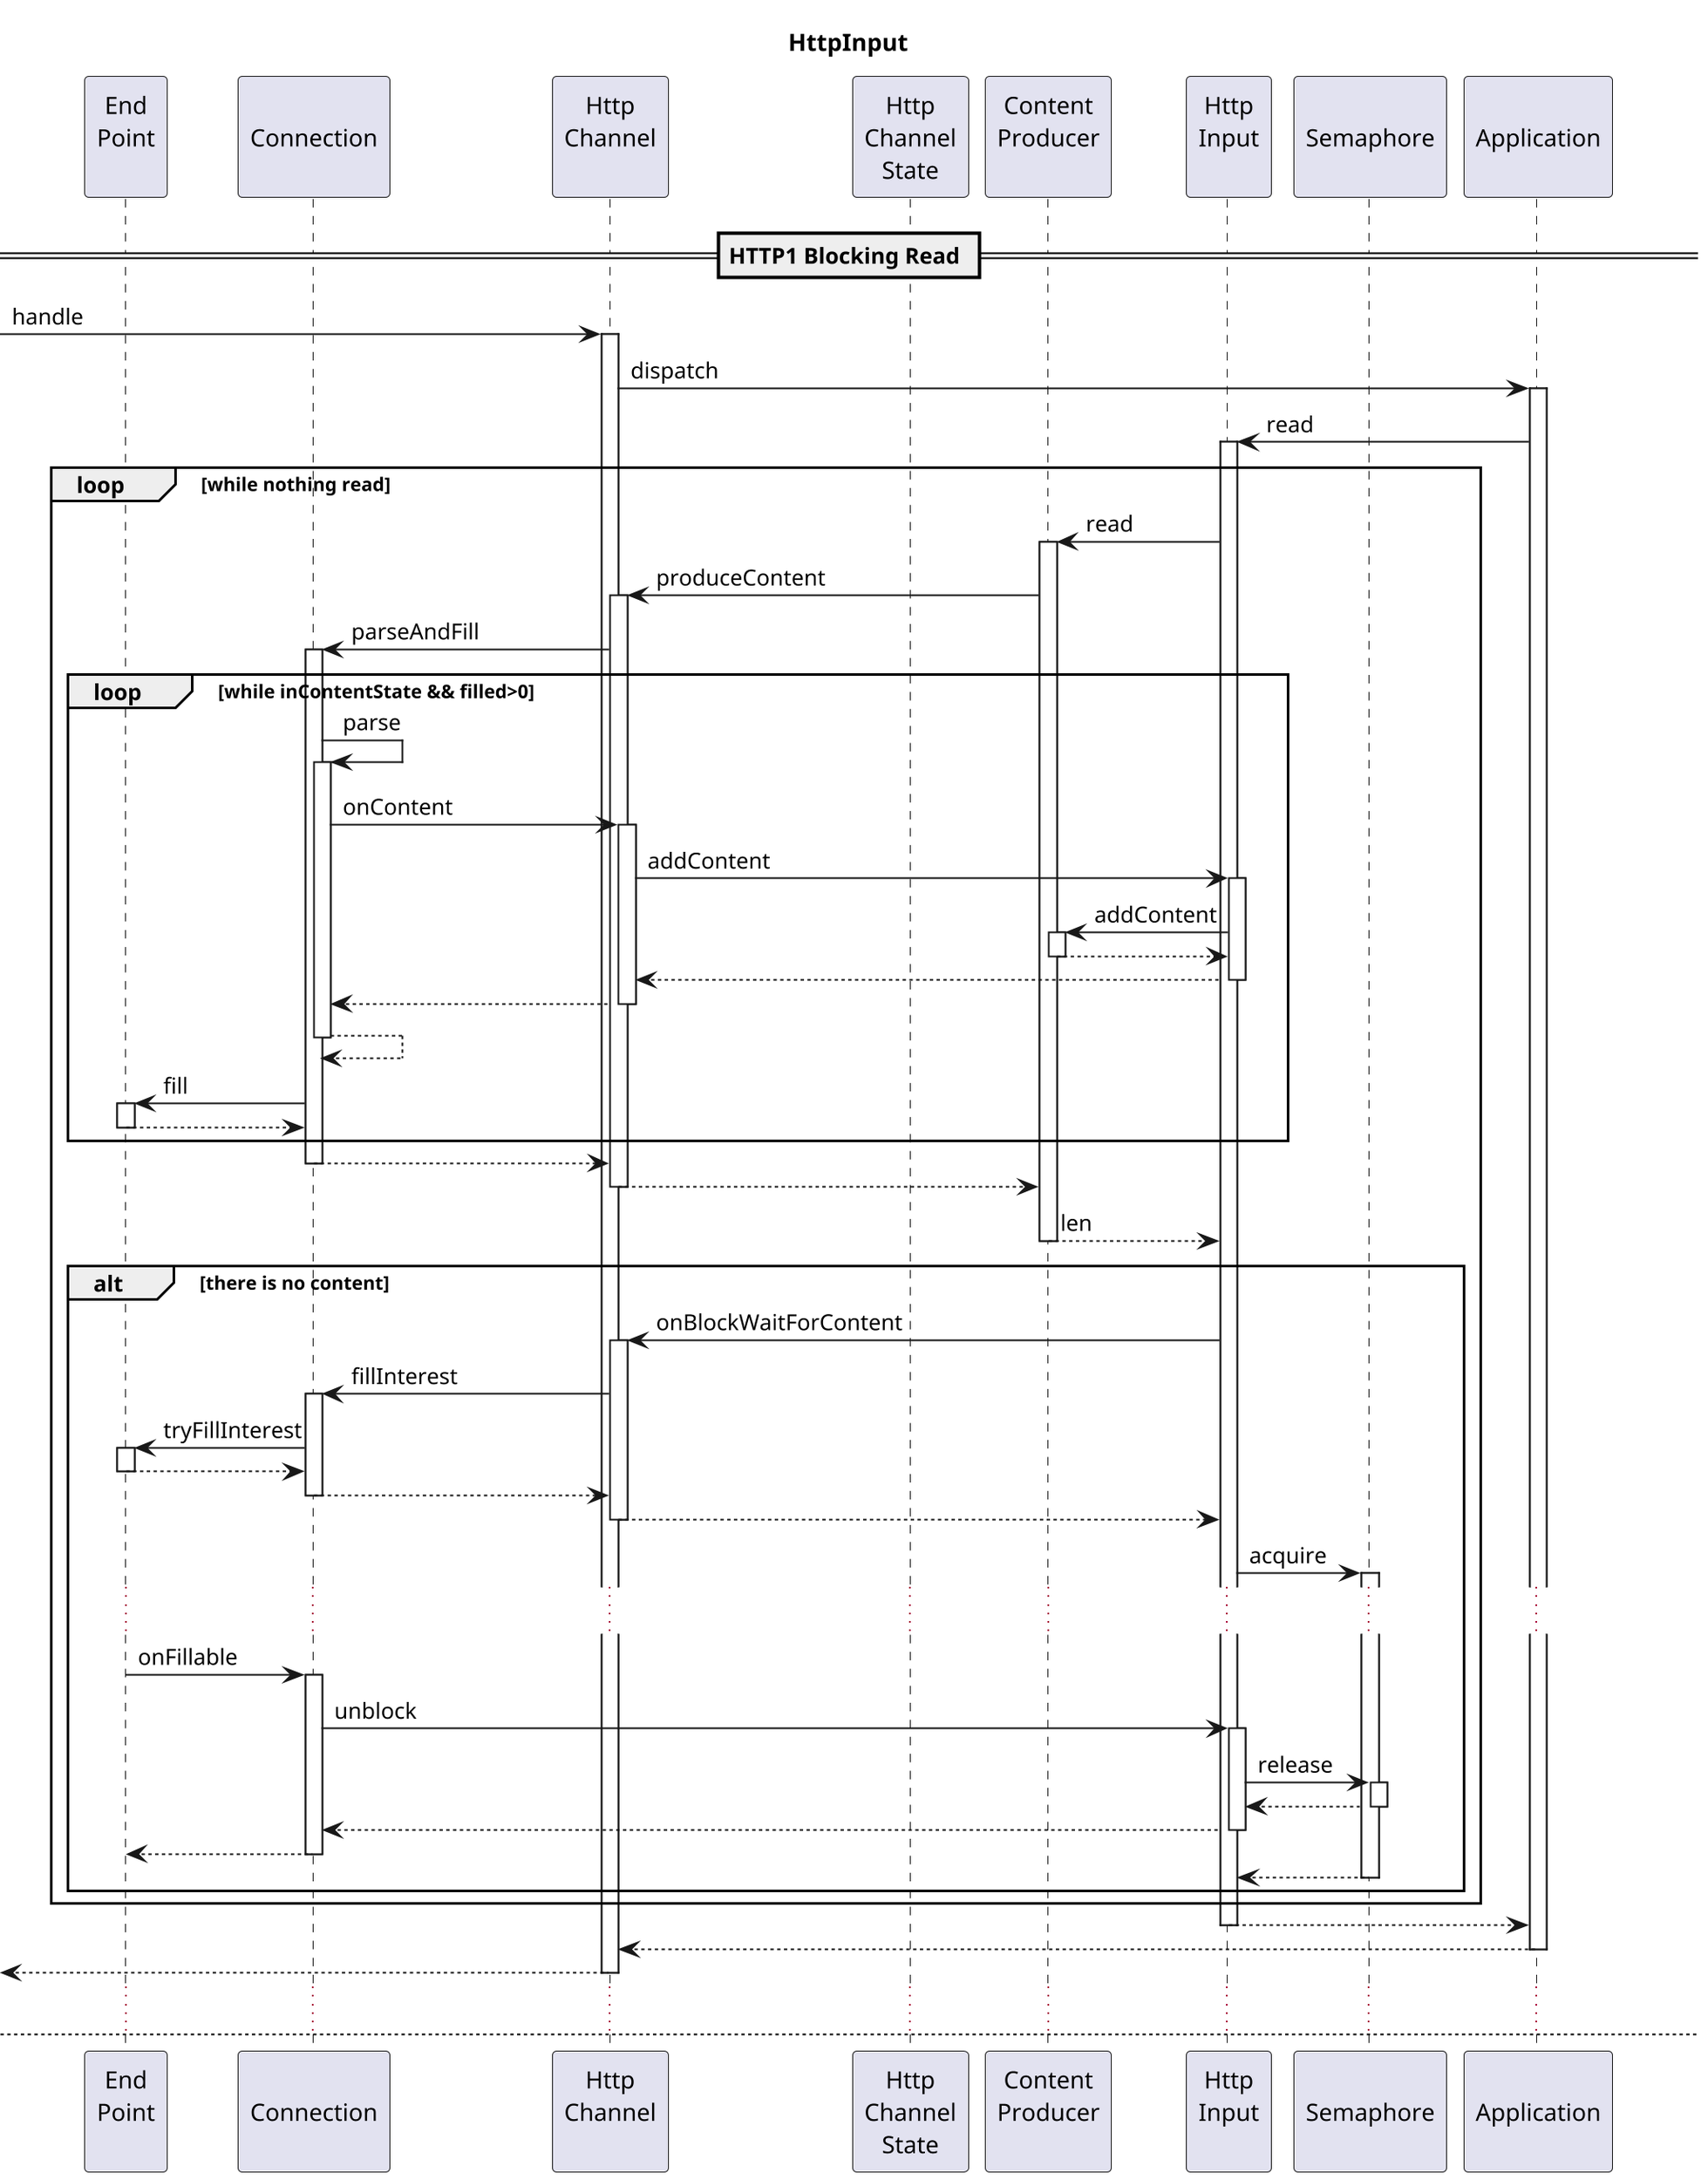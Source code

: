@startuml
scale 2048 width
title "HttpInput"

participant EndPoint as "End\nPoint\n"
participant Connection as "\nConnection\n"
participant HttpChannel as "Http\nChannel\n"
participant HttpChannelState as "Http\nChannel\nState"
participant ContentProducer as "Content\nProducer\n"
participant HttpInput as "Http\nInput\n"
participant Semaphore as "\nSemaphore\n"
participant Application as "\nApplication\n"

autoactivate on

== HTTP1 Blocking Read ==

[-> HttpChannel: handle
HttpChannel->Application: dispatch
Application->HttpInput: read
loop while nothing read
    HttpInput->ContentProducer: read
    ContentProducer->HttpChannel: produceContent
    HttpChannel->Connection: parseAndFill
    loop while inContentState && filled>0
        Connection->Connection: parse
        Connection->HttpChannel: onContent
        HttpChannel->HttpInput: addContent
        HttpInput->ContentProducer: addContent
        return
        return
        return
        return
        Connection->EndPoint: fill
        return
    end
    return
    return
    return len

    alt there is no content
        HttpInput->HttpChannel: onBlockWaitForContent
        HttpChannel->Connection: fillInterest
        Connection->EndPoint: tryFillInterest
        return
        return
        return
        HttpInput->Semaphore: acquire
        ...
        EndPoint->Connection: onFillable
        Connection->HttpInput: unblock
        HttpInput->Semaphore: release
        return
        return
        return
        return
    end
end
return
return
return

...
newpage

== HTTP1 Async Read ==
note over HttpChannelState
inputState=IDLE
end note
Application->HttpInput: setReadListener
activate Application
HttpInput->ContentProducer: available
ContentProducer->HttpChannel: produceContent
HttpChannel->Connection: parseAndFill
loop while inContentState && filled>0
    Connection->Connection: parse
    Connection->HttpChannel: onContent
    HttpChannel->HttpInput: addContent
    HttpInput->ContentProducer: addContent
    return
    HttpInput->HttpChannelState: onContentAdded
    note over HttpChannelState
    inputState=READY
    end note
    return
    return
    return
    return
    Connection->EndPoint: fill
    return
end
return
return
return
alt available()>0 || isError
    HttpInput->HttpChannelState: onReadReady
    note over HttpChannelState
    inputState=READY
    end note
    return
else available==0
    HttpInput->HttpChannelState: onReadUnready
    note over HttpChannelState
    inputState=REGISTERED
    end note
    HttpChannelState->HttpChannel: onAsyncWaitForContent
    HttpChannel->Connection: asyncReadFillInterested
    Connection->EndPoint: fillInterested
    return
    return
    return
    return
    ...
    EndPoint->Connection: succeeded
    Connection->HttpChannelState: onReadPossible
    note over HttpChannelState
    inputState=POSSIBLE
    end note
    return
    return
else available<0
    HttpInput->HttpChannelState: onReadEof
    note over HttpChannelState
    inputState=READY
    end note
    return
end
return
deactivate Application

[->HttpChannel: handle
loop
    HttpChannel->HttpChannelState: nextAction
    return
    alt inputState==REGISTER
        note over HttpChannelState
        inputState=REGISTERED
        end note
        HttpChannel->Connection: asyncReadFillInterested
        Connection->EndPoint: fillInterested
        return
        return

    else inputState==POSSIBLE
        note over HttpChannelState
        inputState=PRODUCING
        end note
        HttpChannel->HttpChannel: produceContent
        HttpChannel->Connection: parseAndFill
        loop while inContentState && filled>0
            Connection->Connection: parse
            Connection->HttpChannel: onContent
            HttpChannel->HttpInput: addContent
            HttpInput->ContentProducer: addContent
            return
            HttpInput->HttpChannelState: onContentAdded
            note over HttpChannelState
            inputState=READY
            end note
            return
            return
            return
            return
            Connection->EndPoint: fill
            return
        end
        return parseAndFill
        return produceContent
    else inputState==READY
        note over HttpChannelState
        inputState=IDLE
        end note
        HttpChannel->Application: onReadPossible
        loop while (isReady())
            Application->HttpInput: isReady
            HttpInput->ContentProducer: available
            ContentProducer->HttpChannel: produceContent
            HttpChannel->Connection: parseAndFill
            loop while inContentState && filled>0
                Connection->Connection: parse
                Connection->HttpChannel: onContent
                HttpChannel->HttpInput: addContent
                HttpInput->ContentProducer: addContent
                return
                HttpInput->HttpChannelState: onContentAdded
                note over HttpChannelState
                inputState=READY
                end note
                return
                return
                return
                return
                Connection->EndPoint: fill
                return
            end
            return
            return
            return
            Alt available==0
                HttpInput->HttpChannelState:onReadUnready
                note over HttpChannelState
                inputState=REGISTER
                end note
                return
            end
            return available>0
            Alt isReady()==true
                Application->HttpInput: read
                HttpInput->ContentProducer: read
                return
                return
            end
        end
        return isReady()==false
    end
end
return


...
newpage


== HTTP2 Blocking Read ==

[-> HttpChannel: handle
HttpChannel->Application: dispatch
Application->HttpInput: read
loop while nothing read
    HttpInput->ContentProducer: read
    ContentProducer->HttpChannel: produceContent
note over HttpChannel
TODO
end note
    return
    return len

    alt there is no content
        HttpInput->HttpChannel: onBlockWaitForContent

note over HttpChannel
TODO
end note

        return
        HttpInput->Semaphore: acquire
        ...
        EndPoint->Connection: onFillable
        Connection->HttpInput: unblock
        HttpInput->Semaphore: release
        return
        return
        return
        return
    end
end
return
return
return

...
newpage

== HTTP2 Async Read ==
note over HttpChannelState
inputState=IDLE
end note
Application->HttpInput: setReadListener
activate Application
HttpInput->ContentProducer: available
ContentProducer->HttpChannel: produceContent

note over HttpChannel
TODO
end note

return
return
alt available()>0 || isError
    HttpInput->HttpChannelState: onReadReady
    note over HttpChannelState
    inputState=READY
    end note
    return
else available==0
    HttpInput->HttpChannelState: onReadUnready
    note over HttpChannelState
    inputState=REGISTERED
    end note
    HttpChannelState->HttpChannel: onAsyncWaitForContent

note over HttpChannel
TODO
end note

    return
    return
    ...

note over HttpChannel
TODO
end note

    else available<0
    HttpInput->HttpChannelState: onReadEof
    note over HttpChannelState
    inputState=READY
    end note
    return
end
return
deactivate Application

[->HttpChannel: handle
loop
    HttpChannel->HttpChannelState: nextAction
    return
    alt inputState==REGISTER
        note over HttpChannelState
        inputState=REGISTERED
        end note

note over HttpChannel
TODO
end note

    else inputState==POSSIBLE
        note over HttpChannelState
        inputState=PRODUCING
        end note
        HttpChannel->HttpChannel: produceContent

note over HttpChannel
TODO
end note
        return
    else inputState==READY
        note over HttpChannelState
        inputState=IDLE
        end note
        HttpChannel->Application: onReadPossible
        loop while (isReady())
            Application->HttpInput: isReady
            HttpInput->ContentProducer: available
            ContentProducer->HttpChannel: produceContent

note over HttpChannel
TODO
end note

            return
            return
            Alt available==0
                HttpInput->HttpChannelState:onReadUnready
                note over HttpChannelState
                inputState=REGISTER
                end note
                return
            end
            return available>0
            Alt isReady()==true
                Application->HttpInput: read
                HttpInput->ContentProducer: read
                return
                return
            end
        end
        return isReady()==false
    end
end
return


@enduml
